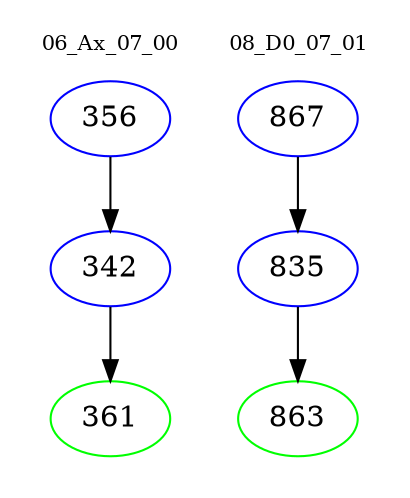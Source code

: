 digraph{
subgraph cluster_0 {
color = white
label = "06_Ax_07_00";
fontsize=10;
T0_356 [label="356", color="blue"]
T0_356 -> T0_342 [color="black"]
T0_342 [label="342", color="blue"]
T0_342 -> T0_361 [color="black"]
T0_361 [label="361", color="green"]
}
subgraph cluster_1 {
color = white
label = "08_D0_07_01";
fontsize=10;
T1_867 [label="867", color="blue"]
T1_867 -> T1_835 [color="black"]
T1_835 [label="835", color="blue"]
T1_835 -> T1_863 [color="black"]
T1_863 [label="863", color="green"]
}
}
